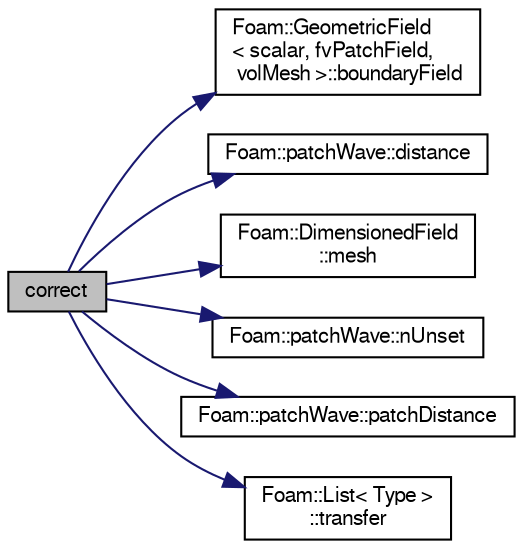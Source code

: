 digraph "correct"
{
  bgcolor="transparent";
  edge [fontname="FreeSans",fontsize="10",labelfontname="FreeSans",labelfontsize="10"];
  node [fontname="FreeSans",fontsize="10",shape=record];
  rankdir="LR";
  Node15 [label="correct",height=0.2,width=0.4,color="black", fillcolor="grey75", style="filled", fontcolor="black"];
  Node15 -> Node16 [color="midnightblue",fontsize="10",style="solid",fontname="FreeSans"];
  Node16 [label="Foam::GeometricField\l\< scalar, fvPatchField,\l volMesh \>::boundaryField",height=0.2,width=0.4,color="black",URL="$a22434.html#a3c6c1a789b48ea0c5e8bff64f9c14f2d",tooltip="Return reference to GeometricBoundaryField. "];
  Node15 -> Node17 [color="midnightblue",fontsize="10",style="solid",fontname="FreeSans"];
  Node17 [label="Foam::patchWave::distance",height=0.2,width=0.4,color="black",URL="$a24966.html#a5b816aa4e00ea5343998a038e3f0accc"];
  Node15 -> Node18 [color="midnightblue",fontsize="10",style="solid",fontname="FreeSans"];
  Node18 [label="Foam::DimensionedField\l::mesh",height=0.2,width=0.4,color="black",URL="$a26390.html#a8f1110830348a1448a14ab5e3cf47e3b",tooltip="Return mesh. "];
  Node15 -> Node19 [color="midnightblue",fontsize="10",style="solid",fontname="FreeSans"];
  Node19 [label="Foam::patchWave::nUnset",height=0.2,width=0.4,color="black",URL="$a24966.html#a78e653d596ede2acbf2a8fe9cab836f6"];
  Node15 -> Node20 [color="midnightblue",fontsize="10",style="solid",fontname="FreeSans"];
  Node20 [label="Foam::patchWave::patchDistance",height=0.2,width=0.4,color="black",URL="$a24966.html#a2c9afae0573aaff878df75da9175fac1"];
  Node15 -> Node21 [color="midnightblue",fontsize="10",style="solid",fontname="FreeSans"];
  Node21 [label="Foam::List\< Type \>\l::transfer",height=0.2,width=0.4,color="black",URL="$a25694.html#a25ad1d2084d16b234b0cf91c07e832c0",tooltip="Transfer the contents of the argument List into this list. "];
}
